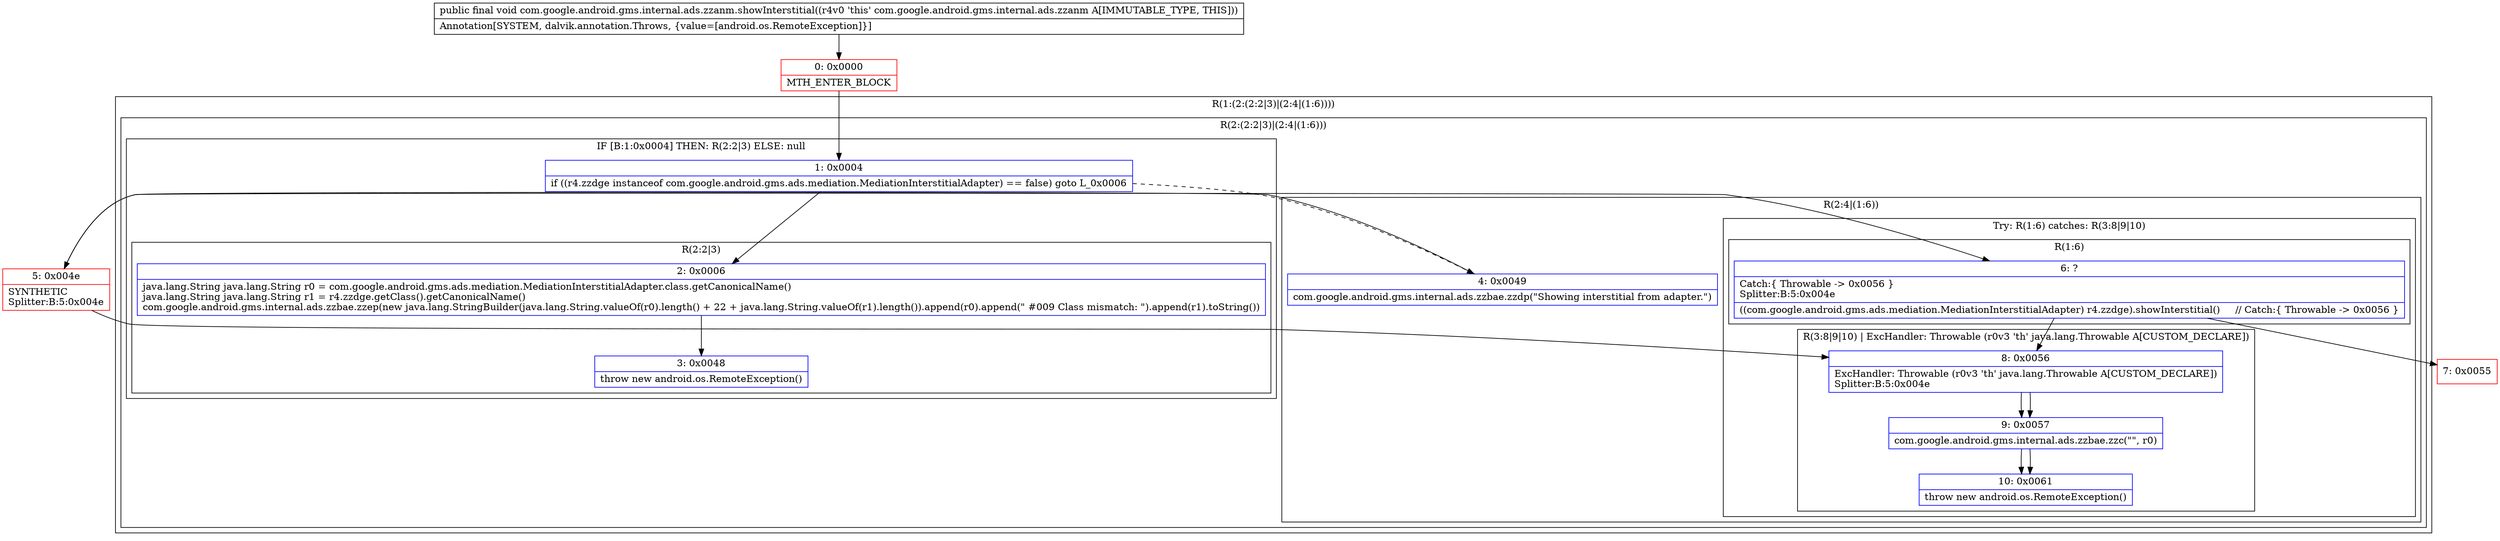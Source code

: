 digraph "CFG forcom.google.android.gms.internal.ads.zzanm.showInterstitial()V" {
subgraph cluster_Region_1844545786 {
label = "R(1:(2:(2:2|3)|(2:4|(1:6))))";
node [shape=record,color=blue];
subgraph cluster_Region_428370165 {
label = "R(2:(2:2|3)|(2:4|(1:6)))";
node [shape=record,color=blue];
subgraph cluster_IfRegion_1472310525 {
label = "IF [B:1:0x0004] THEN: R(2:2|3) ELSE: null";
node [shape=record,color=blue];
Node_1 [shape=record,label="{1\:\ 0x0004|if ((r4.zzdge instanceof com.google.android.gms.ads.mediation.MediationInterstitialAdapter) == false) goto L_0x0006\l}"];
subgraph cluster_Region_462075947 {
label = "R(2:2|3)";
node [shape=record,color=blue];
Node_2 [shape=record,label="{2\:\ 0x0006|java.lang.String java.lang.String r0 = com.google.android.gms.ads.mediation.MediationInterstitialAdapter.class.getCanonicalName()\ljava.lang.String java.lang.String r1 = r4.zzdge.getClass().getCanonicalName()\lcom.google.android.gms.internal.ads.zzbae.zzep(new java.lang.StringBuilder(java.lang.String.valueOf(r0).length() + 22 + java.lang.String.valueOf(r1).length()).append(r0).append(\" #009 Class mismatch: \").append(r1).toString())\l}"];
Node_3 [shape=record,label="{3\:\ 0x0048|throw new android.os.RemoteException()\l}"];
}
}
subgraph cluster_Region_597181348 {
label = "R(2:4|(1:6))";
node [shape=record,color=blue];
Node_4 [shape=record,label="{4\:\ 0x0049|com.google.android.gms.internal.ads.zzbae.zzdp(\"Showing interstitial from adapter.\")\l}"];
subgraph cluster_TryCatchRegion_1112521077 {
label = "Try: R(1:6) catches: R(3:8|9|10)";
node [shape=record,color=blue];
subgraph cluster_Region_416984585 {
label = "R(1:6)";
node [shape=record,color=blue];
Node_6 [shape=record,label="{6\:\ ?|Catch:\{ Throwable \-\> 0x0056 \}\lSplitter:B:5:0x004e\l|((com.google.android.gms.ads.mediation.MediationInterstitialAdapter) r4.zzdge).showInterstitial()     \/\/ Catch:\{ Throwable \-\> 0x0056 \}\l}"];
}
subgraph cluster_Region_1109811115 {
label = "R(3:8|9|10) | ExcHandler: Throwable (r0v3 'th' java.lang.Throwable A[CUSTOM_DECLARE])\l";
node [shape=record,color=blue];
Node_8 [shape=record,label="{8\:\ 0x0056|ExcHandler: Throwable (r0v3 'th' java.lang.Throwable A[CUSTOM_DECLARE])\lSplitter:B:5:0x004e\l}"];
Node_9 [shape=record,label="{9\:\ 0x0057|com.google.android.gms.internal.ads.zzbae.zzc(\"\", r0)\l}"];
Node_10 [shape=record,label="{10\:\ 0x0061|throw new android.os.RemoteException()\l}"];
}
}
}
}
}
subgraph cluster_Region_1109811115 {
label = "R(3:8|9|10) | ExcHandler: Throwable (r0v3 'th' java.lang.Throwable A[CUSTOM_DECLARE])\l";
node [shape=record,color=blue];
Node_8 [shape=record,label="{8\:\ 0x0056|ExcHandler: Throwable (r0v3 'th' java.lang.Throwable A[CUSTOM_DECLARE])\lSplitter:B:5:0x004e\l}"];
Node_9 [shape=record,label="{9\:\ 0x0057|com.google.android.gms.internal.ads.zzbae.zzc(\"\", r0)\l}"];
Node_10 [shape=record,label="{10\:\ 0x0061|throw new android.os.RemoteException()\l}"];
}
Node_0 [shape=record,color=red,label="{0\:\ 0x0000|MTH_ENTER_BLOCK\l}"];
Node_5 [shape=record,color=red,label="{5\:\ 0x004e|SYNTHETIC\lSplitter:B:5:0x004e\l}"];
Node_7 [shape=record,color=red,label="{7\:\ 0x0055}"];
MethodNode[shape=record,label="{public final void com.google.android.gms.internal.ads.zzanm.showInterstitial((r4v0 'this' com.google.android.gms.internal.ads.zzanm A[IMMUTABLE_TYPE, THIS]))  | Annotation[SYSTEM, dalvik.annotation.Throws, \{value=[android.os.RemoteException]\}]\l}"];
MethodNode -> Node_0;
Node_1 -> Node_2;
Node_1 -> Node_4[style=dashed];
Node_2 -> Node_3;
Node_4 -> Node_5;
Node_6 -> Node_7;
Node_6 -> Node_8;
Node_8 -> Node_9;
Node_9 -> Node_10;
Node_8 -> Node_9;
Node_9 -> Node_10;
Node_0 -> Node_1;
Node_5 -> Node_6;
Node_5 -> Node_8;
}

